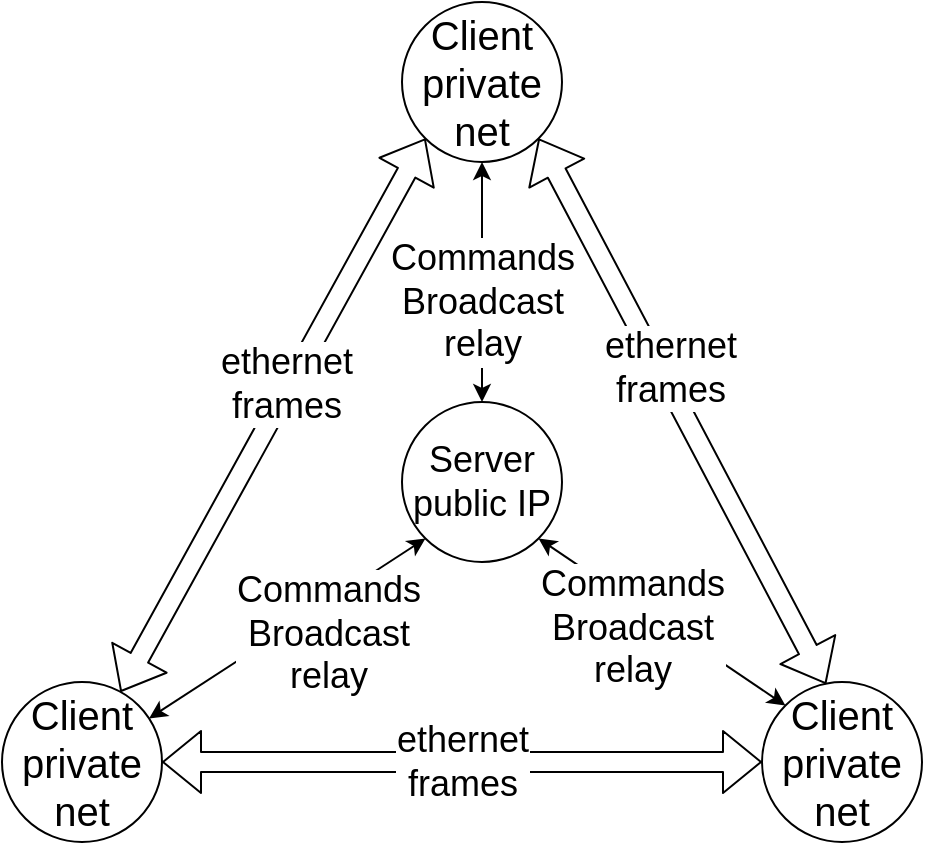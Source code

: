 <mxfile version="14.9.6" type="device"><diagram id="WExHl4HfiuHJDfYH_lPC" name="第 1 页"><mxGraphModel dx="771" dy="466" grid="1" gridSize="10" guides="1" tooltips="1" connect="1" arrows="1" fold="1" page="1" pageScale="1" pageWidth="827" pageHeight="1169" math="0" shadow="0"><root><mxCell id="0"/><mxCell id="1" parent="0"/><mxCell id="OPUAjmFP0Tghl7ZhLtMb-1" value="&lt;font style=&quot;font-size: 18px&quot;&gt;Server&lt;br&gt;public IP&lt;br&gt;&lt;/font&gt;" style="ellipse;whiteSpace=wrap;html=1;aspect=fixed;" vertex="1" parent="1"><mxGeometry x="280" y="240" width="80" height="80" as="geometry"/></mxCell><mxCell id="OPUAjmFP0Tghl7ZhLtMb-2" value="&lt;span style=&quot;font-size: 20px&quot;&gt;Client&lt;/span&gt;&lt;br style=&quot;font-size: 20px&quot;&gt;&lt;span style=&quot;font-size: 20px&quot;&gt;private net&lt;/span&gt;" style="ellipse;whiteSpace=wrap;html=1;aspect=fixed;" vertex="1" parent="1"><mxGeometry x="280" y="40" width="80" height="80" as="geometry"/></mxCell><mxCell id="OPUAjmFP0Tghl7ZhLtMb-3" value="&lt;span style=&quot;font-size: 20px&quot;&gt;Client&lt;/span&gt;&lt;br style=&quot;font-size: 20px&quot;&gt;&lt;span style=&quot;font-size: 20px&quot;&gt;private net&lt;/span&gt;" style="ellipse;whiteSpace=wrap;html=1;aspect=fixed;" vertex="1" parent="1"><mxGeometry x="80" y="380" width="80" height="80" as="geometry"/></mxCell><mxCell id="OPUAjmFP0Tghl7ZhLtMb-4" value="&lt;font style=&quot;font-size: 20px&quot;&gt;Client&lt;br&gt;private net&lt;br&gt;&lt;/font&gt;" style="ellipse;whiteSpace=wrap;html=1;aspect=fixed;" vertex="1" parent="1"><mxGeometry x="460" y="380" width="80" height="80" as="geometry"/></mxCell><mxCell id="OPUAjmFP0Tghl7ZhLtMb-5" value="" style="endArrow=classic;startArrow=classic;html=1;entryX=0.5;entryY=1;entryDx=0;entryDy=0;" edge="1" parent="1" source="OPUAjmFP0Tghl7ZhLtMb-1" target="OPUAjmFP0Tghl7ZhLtMb-2"><mxGeometry width="50" height="50" relative="1" as="geometry"><mxPoint x="390" y="440" as="sourcePoint"/><mxPoint x="440" y="390" as="targetPoint"/></mxGeometry></mxCell><mxCell id="OPUAjmFP0Tghl7ZhLtMb-9" value="&lt;span style=&quot;font-size: 18px&quot;&gt;Commands&lt;/span&gt;&lt;br style=&quot;font-size: 18px&quot;&gt;&lt;span style=&quot;font-size: 18px&quot;&gt;Broadcast&lt;/span&gt;&lt;br&gt;&lt;span style=&quot;font-size: 18px&quot;&gt;relay&lt;/span&gt;" style="edgeLabel;html=1;align=center;verticalAlign=middle;resizable=0;points=[];" vertex="1" connectable="0" parent="OPUAjmFP0Tghl7ZhLtMb-5"><mxGeometry x="0.5" relative="1" as="geometry"><mxPoint y="40" as="offset"/></mxGeometry></mxCell><mxCell id="OPUAjmFP0Tghl7ZhLtMb-7" value="" style="endArrow=classic;startArrow=classic;html=1;entryX=0;entryY=1;entryDx=0;entryDy=0;" edge="1" parent="1" source="OPUAjmFP0Tghl7ZhLtMb-3" target="OPUAjmFP0Tghl7ZhLtMb-1"><mxGeometry width="50" height="50" relative="1" as="geometry"><mxPoint x="220" y="390" as="sourcePoint"/><mxPoint x="270" y="340" as="targetPoint"/></mxGeometry></mxCell><mxCell id="OPUAjmFP0Tghl7ZhLtMb-12" value="&lt;span style=&quot;font-size: 18px&quot;&gt;Commands&lt;/span&gt;&lt;br style=&quot;font-size: 18px&quot;&gt;&lt;span style=&quot;font-size: 18px&quot;&gt;Broadcast&lt;/span&gt;&lt;br&gt;&lt;span style=&quot;font-size: 18px&quot;&gt;relay&lt;/span&gt;" style="edgeLabel;html=1;align=center;verticalAlign=middle;resizable=0;points=[];" vertex="1" connectable="0" parent="OPUAjmFP0Tghl7ZhLtMb-7"><mxGeometry x="0.471" y="-1" relative="1" as="geometry"><mxPoint x="-13" y="23" as="offset"/></mxGeometry></mxCell><mxCell id="OPUAjmFP0Tghl7ZhLtMb-8" value="" style="endArrow=classic;startArrow=classic;html=1;exitX=0;exitY=0;exitDx=0;exitDy=0;entryX=1;entryY=1;entryDx=0;entryDy=0;" edge="1" parent="1" source="OPUAjmFP0Tghl7ZhLtMb-4" target="OPUAjmFP0Tghl7ZhLtMb-1"><mxGeometry width="50" height="50" relative="1" as="geometry"><mxPoint x="360" y="410" as="sourcePoint"/><mxPoint x="350" y="310" as="targetPoint"/></mxGeometry></mxCell><mxCell id="OPUAjmFP0Tghl7ZhLtMb-13" value="&lt;font&gt;&lt;span style=&quot;font-size: 18px&quot;&gt;Commands&lt;/span&gt;&lt;br&gt;&lt;span style=&quot;font-size: 18px&quot;&gt;Broadcast&lt;/span&gt;&lt;br&gt;&lt;span style=&quot;font-size: 18px&quot;&gt;relay&lt;/span&gt;&lt;br&gt;&lt;/font&gt;" style="edgeLabel;html=1;align=center;verticalAlign=middle;resizable=0;points=[];" vertex="1" connectable="0" parent="OPUAjmFP0Tghl7ZhLtMb-8"><mxGeometry x="0.41" relative="1" as="geometry"><mxPoint x="10" y="20" as="offset"/></mxGeometry></mxCell><mxCell id="OPUAjmFP0Tghl7ZhLtMb-14" value="" style="shape=flexArrow;endArrow=classic;startArrow=classic;html=1;entryX=0;entryY=1;entryDx=0;entryDy=0;" edge="1" parent="1" source="OPUAjmFP0Tghl7ZhLtMb-3" target="OPUAjmFP0Tghl7ZhLtMb-2"><mxGeometry width="100" height="100" relative="1" as="geometry"><mxPoint x="150" y="400" as="sourcePoint"/><mxPoint x="270" y="110" as="targetPoint"/></mxGeometry></mxCell><mxCell id="OPUAjmFP0Tghl7ZhLtMb-18" value="&lt;font style=&quot;font-size: 18px&quot;&gt;ethernet&lt;br&gt;frames&lt;/font&gt;" style="edgeLabel;html=1;align=center;verticalAlign=middle;resizable=0;points=[];" vertex="1" connectable="0" parent="OPUAjmFP0Tghl7ZhLtMb-14"><mxGeometry x="0.112" y="2" relative="1" as="geometry"><mxPoint as="offset"/></mxGeometry></mxCell><mxCell id="OPUAjmFP0Tghl7ZhLtMb-15" value="" style="shape=flexArrow;endArrow=classic;startArrow=classic;html=1;exitX=1;exitY=0.5;exitDx=0;exitDy=0;entryX=0;entryY=0.5;entryDx=0;entryDy=0;" edge="1" parent="1" source="OPUAjmFP0Tghl7ZhLtMb-3" target="OPUAjmFP0Tghl7ZhLtMb-4"><mxGeometry width="100" height="100" relative="1" as="geometry"><mxPoint x="200" y="440" as="sourcePoint"/><mxPoint x="430" y="440" as="targetPoint"/></mxGeometry></mxCell><mxCell id="OPUAjmFP0Tghl7ZhLtMb-20" value="&lt;span style=&quot;font-size: 18px&quot;&gt;ethernet&lt;/span&gt;&lt;br style=&quot;font-size: 18px&quot;&gt;&lt;span style=&quot;font-size: 18px&quot;&gt;frames&lt;/span&gt;" style="edgeLabel;html=1;align=center;verticalAlign=middle;resizable=0;points=[];" vertex="1" connectable="0" parent="OPUAjmFP0Tghl7ZhLtMb-15"><mxGeometry x="0.173" y="-1" relative="1" as="geometry"><mxPoint x="-26" y="-1" as="offset"/></mxGeometry></mxCell><mxCell id="OPUAjmFP0Tghl7ZhLtMb-16" value="" style="shape=flexArrow;endArrow=classic;startArrow=classic;html=1;entryX=0.4;entryY=0.013;entryDx=0;entryDy=0;entryPerimeter=0;exitX=1;exitY=1;exitDx=0;exitDy=0;" edge="1" parent="1" source="OPUAjmFP0Tghl7ZhLtMb-2" target="OPUAjmFP0Tghl7ZhLtMb-4"><mxGeometry width="100" height="100" relative="1" as="geometry"><mxPoint x="360" y="120" as="sourcePoint"/><mxPoint x="590" y="120" as="targetPoint"/></mxGeometry></mxCell><mxCell id="OPUAjmFP0Tghl7ZhLtMb-21" value="&lt;span style=&quot;font-size: 18px&quot;&gt;ethernet&lt;/span&gt;&lt;br style=&quot;font-size: 18px&quot;&gt;&lt;span style=&quot;font-size: 18px&quot;&gt;frames&lt;/span&gt;" style="edgeLabel;html=1;align=center;verticalAlign=middle;resizable=0;points=[];" vertex="1" connectable="0" parent="OPUAjmFP0Tghl7ZhLtMb-16"><mxGeometry x="-0.158" y="2" relative="1" as="geometry"><mxPoint x="3" as="offset"/></mxGeometry></mxCell></root></mxGraphModel></diagram></mxfile>